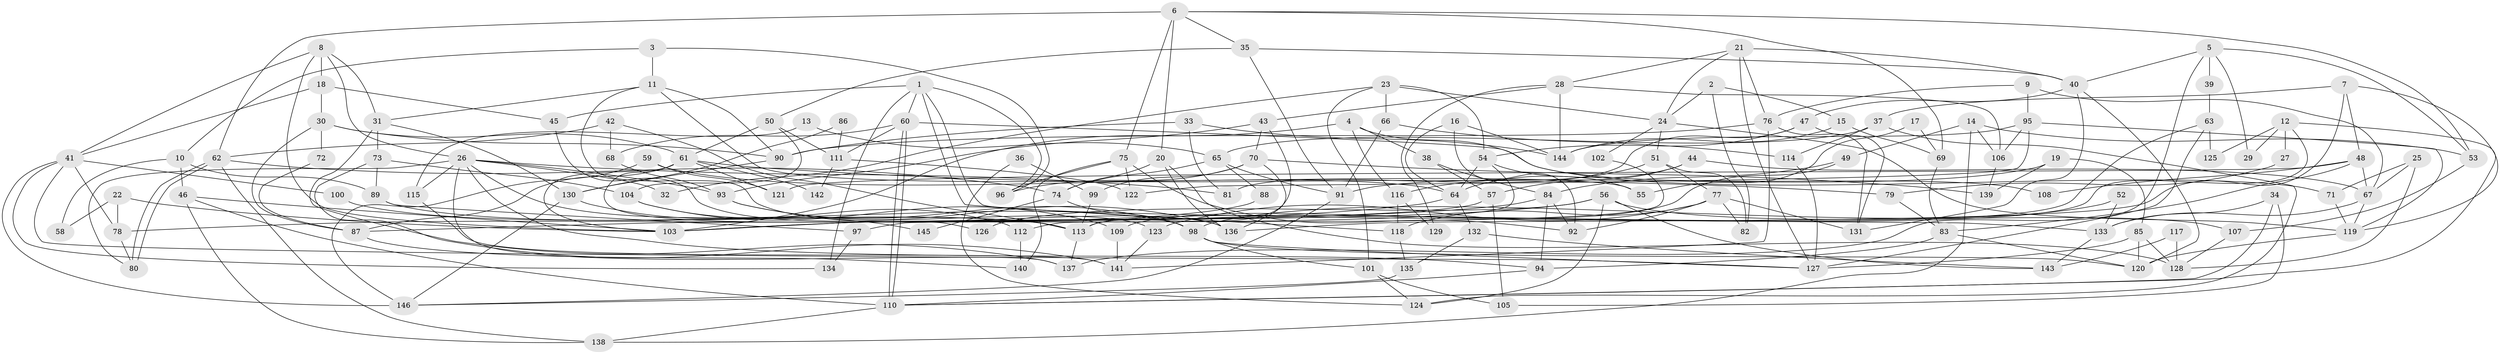 // Generated by graph-tools (version 1.1) at 2025/50/03/09/25 03:50:07]
// undirected, 146 vertices, 292 edges
graph export_dot {
graph [start="1"]
  node [color=gray90,style=filled];
  1;
  2;
  3;
  4;
  5;
  6;
  7;
  8;
  9;
  10;
  11;
  12;
  13;
  14;
  15;
  16;
  17;
  18;
  19;
  20;
  21;
  22;
  23;
  24;
  25;
  26;
  27;
  28;
  29;
  30;
  31;
  32;
  33;
  34;
  35;
  36;
  37;
  38;
  39;
  40;
  41;
  42;
  43;
  44;
  45;
  46;
  47;
  48;
  49;
  50;
  51;
  52;
  53;
  54;
  55;
  56;
  57;
  58;
  59;
  60;
  61;
  62;
  63;
  64;
  65;
  66;
  67;
  68;
  69;
  70;
  71;
  72;
  73;
  74;
  75;
  76;
  77;
  78;
  79;
  80;
  81;
  82;
  83;
  84;
  85;
  86;
  87;
  88;
  89;
  90;
  91;
  92;
  93;
  94;
  95;
  96;
  97;
  98;
  99;
  100;
  101;
  102;
  103;
  104;
  105;
  106;
  107;
  108;
  109;
  110;
  111;
  112;
  113;
  114;
  115;
  116;
  117;
  118;
  119;
  120;
  121;
  122;
  123;
  124;
  125;
  126;
  127;
  128;
  129;
  130;
  131;
  132;
  133;
  134;
  135;
  136;
  137;
  138;
  139;
  140;
  141;
  142;
  143;
  144;
  145;
  146;
  1 -- 118;
  1 -- 96;
  1 -- 45;
  1 -- 60;
  1 -- 133;
  1 -- 134;
  2 -- 24;
  2 -- 15;
  2 -- 82;
  3 -- 11;
  3 -- 10;
  3 -- 96;
  4 -- 38;
  4 -- 103;
  4 -- 108;
  4 -- 116;
  5 -- 137;
  5 -- 53;
  5 -- 29;
  5 -- 39;
  5 -- 40;
  6 -- 35;
  6 -- 75;
  6 -- 20;
  6 -- 53;
  6 -- 62;
  6 -- 69;
  7 -- 119;
  7 -- 37;
  7 -- 48;
  7 -- 136;
  8 -- 41;
  8 -- 26;
  8 -- 18;
  8 -- 31;
  8 -- 103;
  9 -- 67;
  9 -- 76;
  9 -- 95;
  10 -- 89;
  10 -- 46;
  10 -- 58;
  11 -- 136;
  11 -- 31;
  11 -- 55;
  11 -- 90;
  12 -- 110;
  12 -- 113;
  12 -- 27;
  12 -- 29;
  12 -- 125;
  13 -- 65;
  13 -- 115;
  14 -- 106;
  14 -- 138;
  14 -- 49;
  14 -- 53;
  15 -- 69;
  15 -- 144;
  16 -- 144;
  16 -- 64;
  16 -- 92;
  17 -- 69;
  17 -- 55;
  18 -- 45;
  18 -- 30;
  18 -- 41;
  19 -- 85;
  19 -- 91;
  19 -- 139;
  20 -- 136;
  20 -- 74;
  20 -- 128;
  21 -- 28;
  21 -- 76;
  21 -- 24;
  21 -- 40;
  21 -- 127;
  22 -- 78;
  22 -- 103;
  22 -- 58;
  23 -- 24;
  23 -- 54;
  23 -- 32;
  23 -- 66;
  23 -- 101;
  24 -- 119;
  24 -- 51;
  24 -- 102;
  25 -- 128;
  25 -- 71;
  25 -- 67;
  26 -- 93;
  26 -- 98;
  26 -- 32;
  26 -- 80;
  26 -- 81;
  26 -- 94;
  26 -- 115;
  26 -- 137;
  27 -- 79;
  28 -- 144;
  28 -- 43;
  28 -- 106;
  28 -- 129;
  30 -- 90;
  30 -- 61;
  30 -- 72;
  30 -- 87;
  31 -- 137;
  31 -- 73;
  31 -- 130;
  33 -- 90;
  33 -- 81;
  33 -- 144;
  34 -- 110;
  34 -- 133;
  34 -- 105;
  35 -- 40;
  35 -- 91;
  35 -- 50;
  36 -- 99;
  36 -- 124;
  37 -- 114;
  37 -- 124;
  37 -- 65;
  38 -- 84;
  38 -- 57;
  39 -- 63;
  40 -- 47;
  40 -- 120;
  40 -- 131;
  41 -- 127;
  41 -- 78;
  41 -- 100;
  41 -- 134;
  41 -- 146;
  42 -- 68;
  42 -- 62;
  42 -- 113;
  43 -- 113;
  43 -- 70;
  43 -- 93;
  44 -- 64;
  44 -- 67;
  44 -- 57;
  45 -- 123;
  46 -- 110;
  46 -- 103;
  46 -- 138;
  47 -- 131;
  47 -- 54;
  47 -- 81;
  48 -- 83;
  48 -- 67;
  48 -- 108;
  48 -- 121;
  49 -- 84;
  49 -- 109;
  50 -- 111;
  50 -- 61;
  50 -- 104;
  51 -- 77;
  51 -- 82;
  51 -- 116;
  52 -- 133;
  52 -- 98;
  53 -- 107;
  54 -- 64;
  54 -- 55;
  54 -- 97;
  56 -- 107;
  56 -- 103;
  56 -- 124;
  56 -- 126;
  56 -- 143;
  57 -- 87;
  57 -- 105;
  59 -- 64;
  59 -- 121;
  59 -- 146;
  60 -- 110;
  60 -- 110;
  60 -- 68;
  60 -- 71;
  60 -- 111;
  61 -- 79;
  61 -- 87;
  61 -- 103;
  61 -- 121;
  61 -- 126;
  61 -- 142;
  62 -- 80;
  62 -- 80;
  62 -- 74;
  62 -- 138;
  63 -- 127;
  63 -- 113;
  63 -- 125;
  64 -- 78;
  64 -- 132;
  65 -- 74;
  65 -- 88;
  65 -- 91;
  66 -- 91;
  66 -- 114;
  67 -- 119;
  67 -- 133;
  68 -- 93;
  69 -- 83;
  70 -- 139;
  70 -- 136;
  70 -- 96;
  70 -- 99;
  71 -- 119;
  72 -- 87;
  73 -- 104;
  73 -- 89;
  73 -- 141;
  74 -- 98;
  74 -- 145;
  75 -- 96;
  75 -- 92;
  75 -- 122;
  75 -- 140;
  76 -- 90;
  76 -- 131;
  76 -- 141;
  77 -- 92;
  77 -- 82;
  77 -- 118;
  77 -- 123;
  77 -- 131;
  78 -- 80;
  79 -- 83;
  83 -- 120;
  83 -- 94;
  84 -- 103;
  84 -- 94;
  84 -- 92;
  85 -- 120;
  85 -- 127;
  85 -- 128;
  86 -- 111;
  86 -- 130;
  87 -- 140;
  88 -- 103;
  89 -- 97;
  89 -- 113;
  90 -- 130;
  91 -- 146;
  93 -- 98;
  93 -- 136;
  94 -- 110;
  95 -- 119;
  95 -- 106;
  95 -- 122;
  95 -- 144;
  97 -- 134;
  98 -- 101;
  98 -- 120;
  98 -- 127;
  99 -- 113;
  100 -- 113;
  101 -- 105;
  101 -- 124;
  102 -- 112;
  104 -- 109;
  104 -- 112;
  106 -- 139;
  107 -- 128;
  109 -- 141;
  110 -- 138;
  111 -- 122;
  111 -- 142;
  112 -- 140;
  113 -- 137;
  114 -- 127;
  115 -- 141;
  116 -- 118;
  116 -- 129;
  117 -- 128;
  117 -- 143;
  118 -- 135;
  119 -- 120;
  123 -- 141;
  130 -- 146;
  130 -- 145;
  132 -- 135;
  132 -- 143;
  133 -- 143;
  135 -- 146;
}
